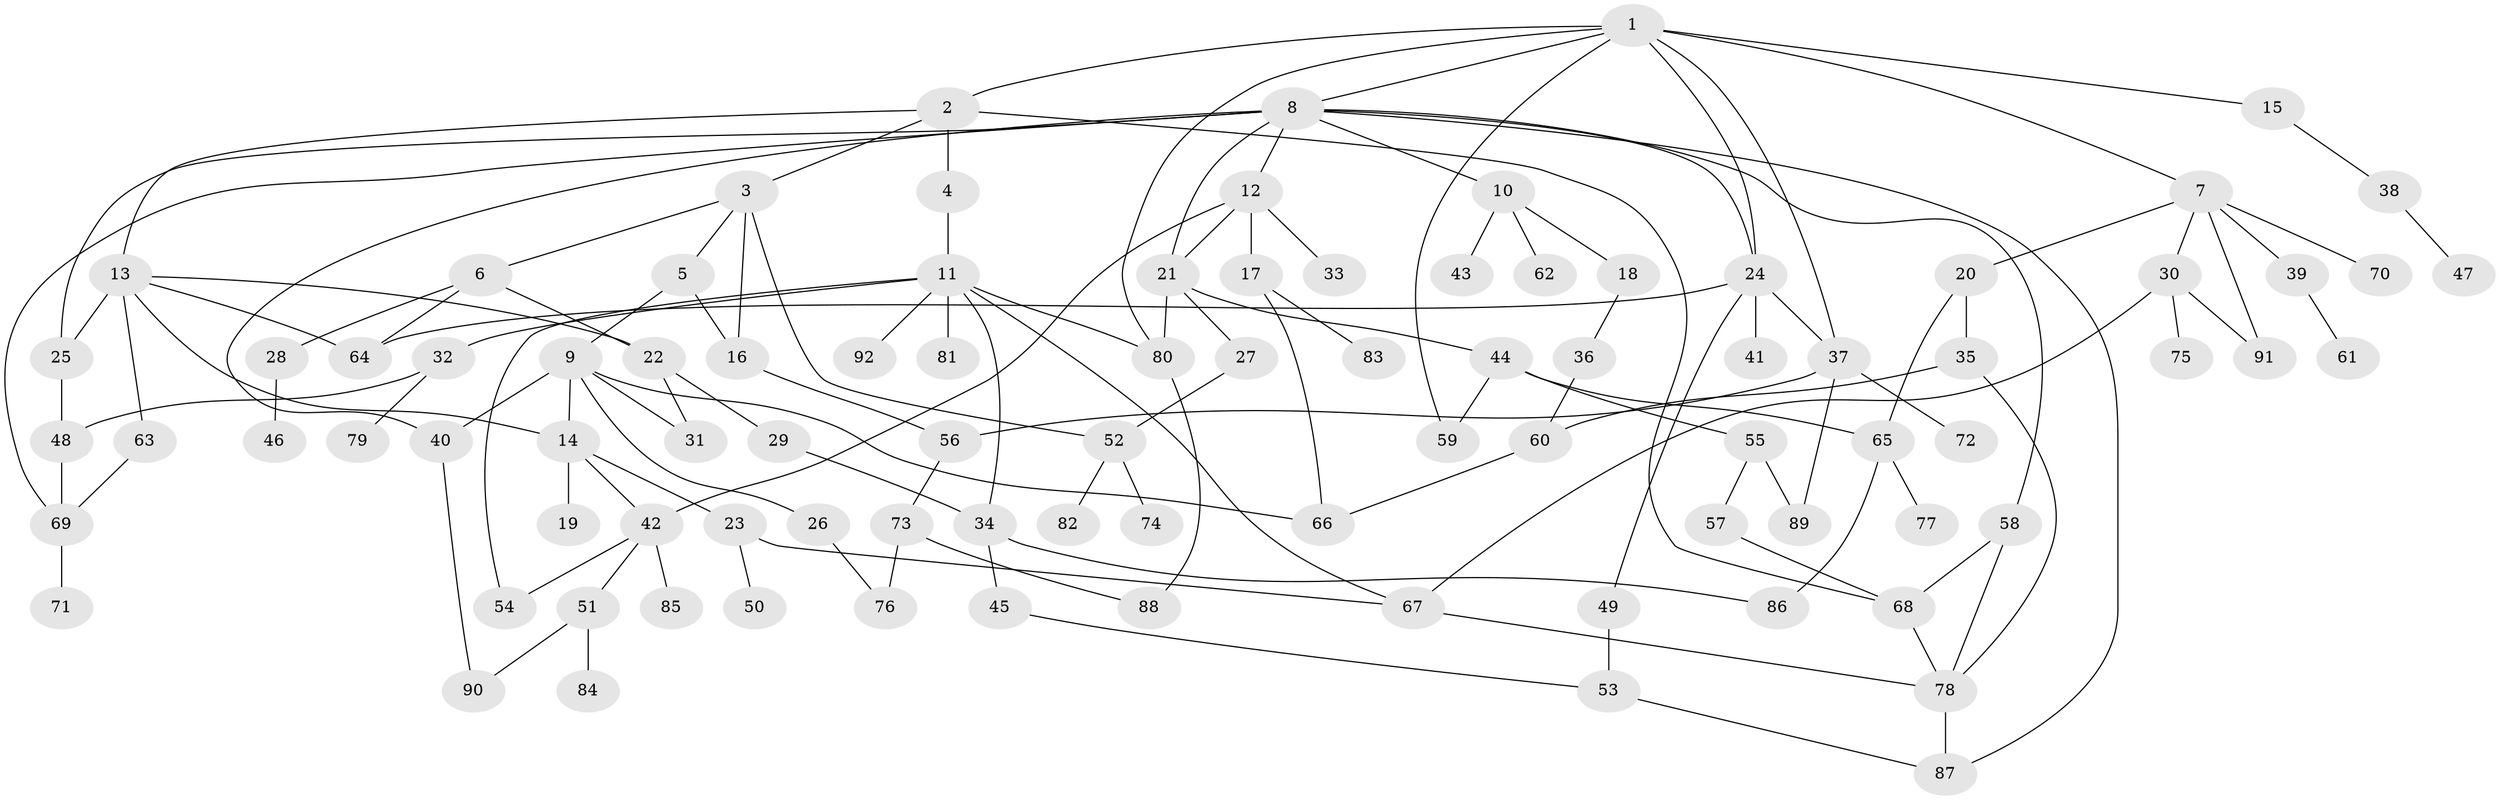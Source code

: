 // coarse degree distribution, {6: 0.037037037037037035, 10: 0.07407407407407407, 2: 0.2222222222222222, 3: 0.18518518518518517, 7: 0.07407407407407407, 14: 0.037037037037037035, 1: 0.25925925925925924, 4: 0.1111111111111111}
// Generated by graph-tools (version 1.1) at 2025/17/03/04/25 18:17:07]
// undirected, 92 vertices, 133 edges
graph export_dot {
graph [start="1"]
  node [color=gray90,style=filled];
  1;
  2;
  3;
  4;
  5;
  6;
  7;
  8;
  9;
  10;
  11;
  12;
  13;
  14;
  15;
  16;
  17;
  18;
  19;
  20;
  21;
  22;
  23;
  24;
  25;
  26;
  27;
  28;
  29;
  30;
  31;
  32;
  33;
  34;
  35;
  36;
  37;
  38;
  39;
  40;
  41;
  42;
  43;
  44;
  45;
  46;
  47;
  48;
  49;
  50;
  51;
  52;
  53;
  54;
  55;
  56;
  57;
  58;
  59;
  60;
  61;
  62;
  63;
  64;
  65;
  66;
  67;
  68;
  69;
  70;
  71;
  72;
  73;
  74;
  75;
  76;
  77;
  78;
  79;
  80;
  81;
  82;
  83;
  84;
  85;
  86;
  87;
  88;
  89;
  90;
  91;
  92;
  1 -- 2;
  1 -- 7;
  1 -- 8;
  1 -- 15;
  1 -- 37;
  1 -- 24;
  1 -- 80;
  1 -- 59;
  2 -- 3;
  2 -- 4;
  2 -- 13;
  2 -- 68;
  3 -- 5;
  3 -- 6;
  3 -- 52;
  3 -- 16;
  4 -- 11;
  5 -- 9;
  5 -- 16;
  6 -- 28;
  6 -- 64;
  6 -- 22;
  7 -- 20;
  7 -- 30;
  7 -- 39;
  7 -- 70;
  7 -- 91;
  8 -- 10;
  8 -- 12;
  8 -- 21;
  8 -- 24;
  8 -- 58;
  8 -- 69;
  8 -- 87;
  8 -- 25;
  8 -- 40;
  9 -- 26;
  9 -- 31;
  9 -- 40;
  9 -- 66;
  9 -- 14;
  10 -- 18;
  10 -- 43;
  10 -- 62;
  11 -- 32;
  11 -- 34;
  11 -- 81;
  11 -- 92;
  11 -- 80;
  11 -- 54;
  11 -- 67;
  12 -- 17;
  12 -- 33;
  12 -- 42;
  12 -- 21;
  13 -- 14;
  13 -- 22;
  13 -- 25;
  13 -- 63;
  13 -- 64;
  14 -- 19;
  14 -- 23;
  14 -- 42;
  15 -- 38;
  16 -- 56;
  17 -- 83;
  17 -- 66;
  18 -- 36;
  20 -- 35;
  20 -- 65;
  21 -- 27;
  21 -- 44;
  21 -- 80;
  22 -- 29;
  22 -- 31;
  23 -- 50;
  23 -- 67;
  24 -- 41;
  24 -- 49;
  24 -- 64;
  24 -- 37;
  25 -- 48;
  26 -- 76;
  27 -- 52;
  28 -- 46;
  29 -- 34;
  30 -- 67;
  30 -- 75;
  30 -- 91;
  32 -- 48;
  32 -- 79;
  34 -- 45;
  34 -- 86;
  35 -- 60;
  35 -- 78;
  36 -- 60;
  37 -- 56;
  37 -- 72;
  37 -- 89;
  38 -- 47;
  39 -- 61;
  40 -- 90;
  42 -- 51;
  42 -- 54;
  42 -- 85;
  44 -- 55;
  44 -- 59;
  44 -- 65;
  45 -- 53;
  48 -- 69;
  49 -- 53;
  51 -- 84;
  51 -- 90;
  52 -- 74;
  52 -- 82;
  53 -- 87;
  55 -- 57;
  55 -- 89;
  56 -- 73;
  57 -- 68;
  58 -- 78;
  58 -- 68;
  60 -- 66;
  63 -- 69;
  65 -- 77;
  65 -- 86;
  67 -- 78;
  68 -- 78;
  69 -- 71;
  73 -- 76;
  73 -- 88;
  78 -- 87;
  80 -- 88;
}
